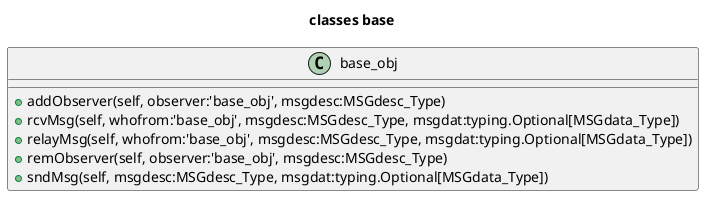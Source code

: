 @startuml
title classes base
class base_obj {
    +addObserver(self, observer:'base_obj', msgdesc:MSGdesc_Type)
    +rcvMsg(self, whofrom:'base_obj', msgdesc:MSGdesc_Type, msgdat:typing.Optional[MSGdata_Type])
    +relayMsg(self, whofrom:'base_obj', msgdesc:MSGdesc_Type, msgdat:typing.Optional[MSGdata_Type])
    +remObserver(self, observer:'base_obj', msgdesc:MSGdesc_Type)
    +sndMsg(self, msgdesc:MSGdesc_Type, msgdat:typing.Optional[MSGdata_Type])
}


@enduml
